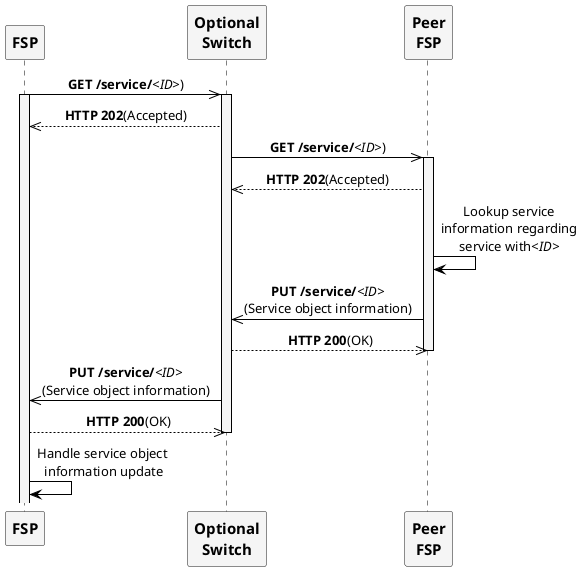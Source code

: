 /'*****
 License
 --------------
 Copyright © 2017 Bill & Melinda Gates Foundation
 The Mojaloop files are made available by the Bill & Melinda Gates Foundation under the Apache License, Version 2.0 (the "License") and you may not use these files except in compliance with the License. You may obtain a copy of the License at
 http://www.apache.org/licenses/LICENSE-2.0
 Unless required by applicable law or agreed to in writing, the Mojaloop files are distributed on an "AS IS" BASIS, WITHOUT WARRANTIES OR CONDITIONS OF ANY KIND, either express or implied. See the License for the specific language governing permissions and limitations under the License.
 Contributors
 --------------
 This is the official list of the Mojaloop project contributors for this file.
 Names of the original copyright holders (individuals or organizations)
 should be listed with a '*' in the first column. People who have
 contributed from an organization can be listed under the organization
 that actually holds the copyright for their contributions (see the
 Gates Foundation organization for an example). Those individuals should have
 their names indented and be marked with a '-'. Email address can be added
 optionally within square brackets <email>.
 * Gates Foundation
 - Name Surname <name.surname@gatesfoundation.com>

 * Henk Kodde <henk.kodde@modusbox.com>
 --------------
 ******'/

@startuml
' declare skinparam
skinparam sequenceMessageAlign center
skinparam shadowing false
skinparam defaultFontName Arial
skinparam monochrome true
skinparam SequenceLifeLineBackgroundColor WhiteSmoke
skinparam SequenceLifeLineBorderColor Black
skinparam ParticipantFontStyle Bold
skinparam ParticipantFontSize 15
skinparam ParticipantBackgroundColor WhiteSmoke
skinparam ArrowColor Black

' declare title
' title HTTP GET call flow

' Actor Keys:
' participant - FSP, Peer FSP and Optional Switch

' declare actors
participant "FSP" as FSP
participant "Optional\nSwitch" as Switch
participant "Peer\nFSP" as PEERFSP

' start flow
FSP ->> Switch: **GET /service/**//<ID>//)
activate FSP
activate Switch
FSP <<-- Switch: **HTTP 202**(Accepted)
Switch ->> PEERFSP: **GET /service/**//<ID>//)
activate PEERFSP
Switch <<-- PEERFSP: **HTTP 202**(Accepted)
PEERFSP -> PEERFSP: Lookup service\ninformation regarding\nservice with//<ID>//
Switch <<- PEERFSP: **PUT /service/**//<ID>//\n(Service object information)
Switch -->> PEERFSP: **HTTP 200**(OK)
deactivate PEERFSP
FSP <<- Switch: **PUT /service/**//<ID>//\n(Service object information)
FSP -->> Switch: **HTTP 200**(OK)
deactivate Switch
FSP -> FSP: Handle service object\n information update
' deactivate FSP
@enduml
